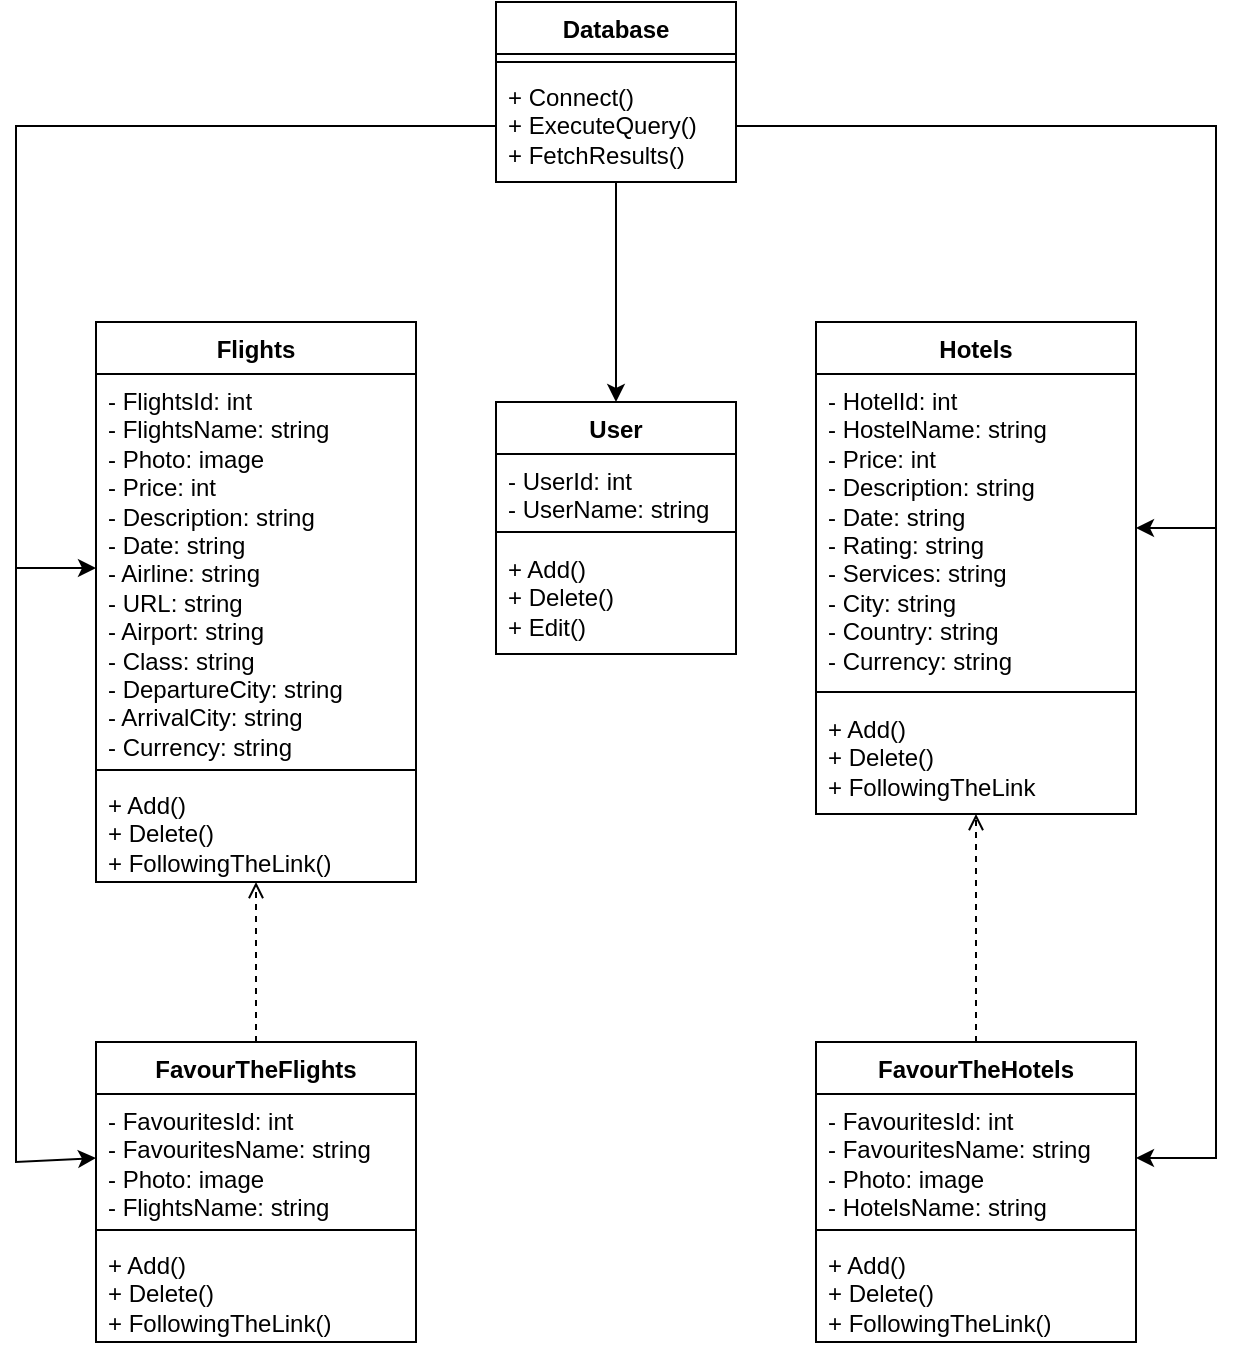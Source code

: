 <mxfile version="27.0.9">
  <diagram name="Страница — 1" id="oOWQUUowt6y8FVHoPB5G">
    <mxGraphModel dx="1082" dy="1292" grid="1" gridSize="10" guides="1" tooltips="1" connect="1" arrows="1" fold="1" page="1" pageScale="1" pageWidth="827" pageHeight="1169" math="0" shadow="0">
      <root>
        <mxCell id="0" />
        <mxCell id="1" parent="0" />
        <mxCell id="wLbmScqUiF-8OM0hG8cs-2" value="Database" style="swimlane;fontStyle=1;align=center;verticalAlign=top;childLayout=stackLayout;horizontal=1;startSize=26;horizontalStack=0;resizeParent=1;resizeParentMax=0;resizeLast=0;collapsible=1;marginBottom=0;whiteSpace=wrap;html=1;" vertex="1" parent="1">
          <mxGeometry x="360" y="240" width="120" height="90" as="geometry" />
        </mxCell>
        <mxCell id="wLbmScqUiF-8OM0hG8cs-4" value="" style="line;strokeWidth=1;fillColor=none;align=left;verticalAlign=middle;spacingTop=-1;spacingLeft=3;spacingRight=3;rotatable=0;labelPosition=right;points=[];portConstraint=eastwest;strokeColor=inherit;" vertex="1" parent="wLbmScqUiF-8OM0hG8cs-2">
          <mxGeometry y="26" width="120" height="8" as="geometry" />
        </mxCell>
        <mxCell id="wLbmScqUiF-8OM0hG8cs-5" value="+ Connect()&lt;div&gt;+ ExecuteQuery()&lt;/div&gt;&lt;div&gt;+ FetchResults()&lt;/div&gt;" style="text;strokeColor=none;fillColor=none;align=left;verticalAlign=top;spacingLeft=4;spacingRight=4;overflow=hidden;rotatable=0;points=[[0,0.5],[1,0.5]];portConstraint=eastwest;whiteSpace=wrap;html=1;" vertex="1" parent="wLbmScqUiF-8OM0hG8cs-2">
          <mxGeometry y="34" width="120" height="56" as="geometry" />
        </mxCell>
        <mxCell id="wLbmScqUiF-8OM0hG8cs-6" value="User" style="swimlane;fontStyle=1;align=center;verticalAlign=top;childLayout=stackLayout;horizontal=1;startSize=26;horizontalStack=0;resizeParent=1;resizeParentMax=0;resizeLast=0;collapsible=1;marginBottom=0;whiteSpace=wrap;html=1;" vertex="1" parent="1">
          <mxGeometry x="360" y="440" width="120" height="126" as="geometry" />
        </mxCell>
        <mxCell id="wLbmScqUiF-8OM0hG8cs-7" value="- UserId: int&lt;div&gt;- UserName: string&lt;/div&gt;" style="text;strokeColor=none;fillColor=none;align=left;verticalAlign=top;spacingLeft=4;spacingRight=4;overflow=hidden;rotatable=0;points=[[0,0.5],[1,0.5]];portConstraint=eastwest;whiteSpace=wrap;html=1;" vertex="1" parent="wLbmScqUiF-8OM0hG8cs-6">
          <mxGeometry y="26" width="120" height="34" as="geometry" />
        </mxCell>
        <mxCell id="wLbmScqUiF-8OM0hG8cs-8" value="" style="line;strokeWidth=1;fillColor=none;align=left;verticalAlign=middle;spacingTop=-1;spacingLeft=3;spacingRight=3;rotatable=0;labelPosition=right;points=[];portConstraint=eastwest;strokeColor=inherit;" vertex="1" parent="wLbmScqUiF-8OM0hG8cs-6">
          <mxGeometry y="60" width="120" height="10" as="geometry" />
        </mxCell>
        <mxCell id="wLbmScqUiF-8OM0hG8cs-11" value="+ Add()&lt;br&gt;&lt;div&gt;+ Delete()&lt;/div&gt;&lt;div&gt;+ Edit()&lt;/div&gt;" style="text;strokeColor=none;fillColor=none;align=left;verticalAlign=top;spacingLeft=4;spacingRight=4;overflow=hidden;rotatable=0;points=[[0,0.5],[1,0.5]];portConstraint=eastwest;whiteSpace=wrap;html=1;" vertex="1" parent="wLbmScqUiF-8OM0hG8cs-6">
          <mxGeometry y="70" width="120" height="56" as="geometry" />
        </mxCell>
        <mxCell id="wLbmScqUiF-8OM0hG8cs-12" value="Hotels" style="swimlane;fontStyle=1;align=center;verticalAlign=top;childLayout=stackLayout;horizontal=1;startSize=26;horizontalStack=0;resizeParent=1;resizeParentMax=0;resizeLast=0;collapsible=1;marginBottom=0;whiteSpace=wrap;html=1;" vertex="1" parent="1">
          <mxGeometry x="520" y="400" width="160" height="246" as="geometry" />
        </mxCell>
        <mxCell id="wLbmScqUiF-8OM0hG8cs-13" value="- HotelId: int&lt;div&gt;- HostelName: string&lt;/div&gt;&lt;div&gt;- Price: int&lt;/div&gt;&lt;div&gt;- Description: string&lt;/div&gt;&lt;div&gt;- Date: string&lt;/div&gt;&lt;div&gt;- Rating: string&lt;/div&gt;&lt;div&gt;- Services: string&lt;/div&gt;&lt;div&gt;- City: string&lt;/div&gt;&lt;div&gt;- Country: string&lt;/div&gt;&lt;div&gt;- Currency: string&lt;/div&gt;" style="text;strokeColor=none;fillColor=none;align=left;verticalAlign=top;spacingLeft=4;spacingRight=4;overflow=hidden;rotatable=0;points=[[0,0.5],[1,0.5]];portConstraint=eastwest;whiteSpace=wrap;html=1;" vertex="1" parent="wLbmScqUiF-8OM0hG8cs-12">
          <mxGeometry y="26" width="160" height="154" as="geometry" />
        </mxCell>
        <mxCell id="wLbmScqUiF-8OM0hG8cs-14" value="" style="line;strokeWidth=1;fillColor=none;align=left;verticalAlign=middle;spacingTop=-1;spacingLeft=3;spacingRight=3;rotatable=0;labelPosition=right;points=[];portConstraint=eastwest;strokeColor=inherit;" vertex="1" parent="wLbmScqUiF-8OM0hG8cs-12">
          <mxGeometry y="180" width="160" height="10" as="geometry" />
        </mxCell>
        <mxCell id="wLbmScqUiF-8OM0hG8cs-15" value="+ Add()&lt;br&gt;&lt;div&gt;+ Delete()&lt;/div&gt;&lt;div&gt;+ FollowingTheLink&lt;/div&gt;" style="text;strokeColor=none;fillColor=none;align=left;verticalAlign=top;spacingLeft=4;spacingRight=4;overflow=hidden;rotatable=0;points=[[0,0.5],[1,0.5]];portConstraint=eastwest;whiteSpace=wrap;html=1;" vertex="1" parent="wLbmScqUiF-8OM0hG8cs-12">
          <mxGeometry y="190" width="160" height="56" as="geometry" />
        </mxCell>
        <mxCell id="wLbmScqUiF-8OM0hG8cs-16" value="Flights" style="swimlane;fontStyle=1;align=center;verticalAlign=top;childLayout=stackLayout;horizontal=1;startSize=26;horizontalStack=0;resizeParent=1;resizeParentMax=0;resizeLast=0;collapsible=1;marginBottom=0;whiteSpace=wrap;html=1;" vertex="1" parent="1">
          <mxGeometry x="160" y="400" width="160" height="280" as="geometry" />
        </mxCell>
        <mxCell id="wLbmScqUiF-8OM0hG8cs-17" value="- FlightsId: int&lt;div&gt;- FlightsName: string&lt;/div&gt;&lt;div&gt;- Photo: image&lt;/div&gt;&lt;div&gt;- Price: int&lt;/div&gt;&lt;div&gt;- Description: string&lt;/div&gt;&lt;div&gt;- Date: string&lt;/div&gt;&lt;div&gt;- Airline: string&lt;/div&gt;&lt;div&gt;- URL: string&lt;/div&gt;&lt;div&gt;- Airport: string&lt;/div&gt;&lt;div&gt;- Class: string&lt;/div&gt;&lt;div&gt;- DepartureCity: string&lt;/div&gt;&lt;div&gt;- ArrivalCity: string&lt;/div&gt;&lt;div&gt;- Currency: string&lt;/div&gt;" style="text;strokeColor=none;fillColor=none;align=left;verticalAlign=top;spacingLeft=4;spacingRight=4;overflow=hidden;rotatable=0;points=[[0,0.5],[1,0.5]];portConstraint=eastwest;whiteSpace=wrap;html=1;" vertex="1" parent="wLbmScqUiF-8OM0hG8cs-16">
          <mxGeometry y="26" width="160" height="194" as="geometry" />
        </mxCell>
        <mxCell id="wLbmScqUiF-8OM0hG8cs-18" value="" style="line;strokeWidth=1;fillColor=none;align=left;verticalAlign=middle;spacingTop=-1;spacingLeft=3;spacingRight=3;rotatable=0;labelPosition=right;points=[];portConstraint=eastwest;strokeColor=inherit;" vertex="1" parent="wLbmScqUiF-8OM0hG8cs-16">
          <mxGeometry y="220" width="160" height="8" as="geometry" />
        </mxCell>
        <mxCell id="wLbmScqUiF-8OM0hG8cs-19" value="+ Add()&lt;div&gt;+ Delete()&lt;/div&gt;&lt;div&gt;+ FollowingTheLink()&lt;/div&gt;" style="text;strokeColor=none;fillColor=none;align=left;verticalAlign=top;spacingLeft=4;spacingRight=4;overflow=hidden;rotatable=0;points=[[0,0.5],[1,0.5]];portConstraint=eastwest;whiteSpace=wrap;html=1;" vertex="1" parent="wLbmScqUiF-8OM0hG8cs-16">
          <mxGeometry y="228" width="160" height="52" as="geometry" />
        </mxCell>
        <mxCell id="wLbmScqUiF-8OM0hG8cs-20" value="FavourTheFlights" style="swimlane;fontStyle=1;align=center;verticalAlign=top;childLayout=stackLayout;horizontal=1;startSize=26;horizontalStack=0;resizeParent=1;resizeParentMax=0;resizeLast=0;collapsible=1;marginBottom=0;whiteSpace=wrap;html=1;" vertex="1" parent="1">
          <mxGeometry x="160" y="760" width="160" height="150" as="geometry" />
        </mxCell>
        <mxCell id="wLbmScqUiF-8OM0hG8cs-21" value="- FavouritesId: int&lt;div&gt;- FavouritesName: string&lt;/div&gt;&lt;div&gt;- Photo: image&lt;/div&gt;&lt;div&gt;- FlightsName: string&lt;/div&gt;" style="text;strokeColor=none;fillColor=none;align=left;verticalAlign=top;spacingLeft=4;spacingRight=4;overflow=hidden;rotatable=0;points=[[0,0.5],[1,0.5]];portConstraint=eastwest;whiteSpace=wrap;html=1;" vertex="1" parent="wLbmScqUiF-8OM0hG8cs-20">
          <mxGeometry y="26" width="160" height="64" as="geometry" />
        </mxCell>
        <mxCell id="wLbmScqUiF-8OM0hG8cs-22" value="" style="line;strokeWidth=1;fillColor=none;align=left;verticalAlign=middle;spacingTop=-1;spacingLeft=3;spacingRight=3;rotatable=0;labelPosition=right;points=[];portConstraint=eastwest;strokeColor=inherit;" vertex="1" parent="wLbmScqUiF-8OM0hG8cs-20">
          <mxGeometry y="90" width="160" height="8" as="geometry" />
        </mxCell>
        <mxCell id="wLbmScqUiF-8OM0hG8cs-23" value="+ Add()&lt;div&gt;+ Delete()&lt;/div&gt;&lt;div&gt;+ FollowingTheLink()&lt;/div&gt;" style="text;strokeColor=none;fillColor=none;align=left;verticalAlign=top;spacingLeft=4;spacingRight=4;overflow=hidden;rotatable=0;points=[[0,0.5],[1,0.5]];portConstraint=eastwest;whiteSpace=wrap;html=1;" vertex="1" parent="wLbmScqUiF-8OM0hG8cs-20">
          <mxGeometry y="98" width="160" height="52" as="geometry" />
        </mxCell>
        <mxCell id="wLbmScqUiF-8OM0hG8cs-24" value="FavourTheHotels" style="swimlane;fontStyle=1;align=center;verticalAlign=top;childLayout=stackLayout;horizontal=1;startSize=26;horizontalStack=0;resizeParent=1;resizeParentMax=0;resizeLast=0;collapsible=1;marginBottom=0;whiteSpace=wrap;html=1;" vertex="1" parent="1">
          <mxGeometry x="520" y="760" width="160" height="150" as="geometry" />
        </mxCell>
        <mxCell id="wLbmScqUiF-8OM0hG8cs-25" value="- FavouritesId: int&lt;div&gt;- FavouritesName: string&lt;/div&gt;&lt;div&gt;- Photo: image&lt;/div&gt;&lt;div&gt;- HotelsName: string&lt;/div&gt;" style="text;strokeColor=none;fillColor=none;align=left;verticalAlign=top;spacingLeft=4;spacingRight=4;overflow=hidden;rotatable=0;points=[[0,0.5],[1,0.5]];portConstraint=eastwest;whiteSpace=wrap;html=1;" vertex="1" parent="wLbmScqUiF-8OM0hG8cs-24">
          <mxGeometry y="26" width="160" height="64" as="geometry" />
        </mxCell>
        <mxCell id="wLbmScqUiF-8OM0hG8cs-26" value="" style="line;strokeWidth=1;fillColor=none;align=left;verticalAlign=middle;spacingTop=-1;spacingLeft=3;spacingRight=3;rotatable=0;labelPosition=right;points=[];portConstraint=eastwest;strokeColor=inherit;" vertex="1" parent="wLbmScqUiF-8OM0hG8cs-24">
          <mxGeometry y="90" width="160" height="8" as="geometry" />
        </mxCell>
        <mxCell id="wLbmScqUiF-8OM0hG8cs-27" value="+ Add()&lt;div&gt;+ Delete()&lt;/div&gt;&lt;div&gt;+ FollowingTheLink()&lt;/div&gt;" style="text;strokeColor=none;fillColor=none;align=left;verticalAlign=top;spacingLeft=4;spacingRight=4;overflow=hidden;rotatable=0;points=[[0,0.5],[1,0.5]];portConstraint=eastwest;whiteSpace=wrap;html=1;" vertex="1" parent="wLbmScqUiF-8OM0hG8cs-24">
          <mxGeometry y="98" width="160" height="52" as="geometry" />
        </mxCell>
        <mxCell id="wLbmScqUiF-8OM0hG8cs-28" value="" style="endArrow=classic;html=1;rounded=0;exitX=0.5;exitY=1;exitDx=0;exitDy=0;entryX=0.5;entryY=0;entryDx=0;entryDy=0;" edge="1" parent="1" source="wLbmScqUiF-8OM0hG8cs-2" target="wLbmScqUiF-8OM0hG8cs-6">
          <mxGeometry width="50" height="50" relative="1" as="geometry">
            <mxPoint x="480" y="380" as="sourcePoint" />
            <mxPoint x="420" y="370" as="targetPoint" />
          </mxGeometry>
        </mxCell>
        <mxCell id="wLbmScqUiF-8OM0hG8cs-29" value="" style="endArrow=classic;html=1;rounded=0;exitX=0;exitY=0.5;exitDx=0;exitDy=0;entryX=0;entryY=0.5;entryDx=0;entryDy=0;" edge="1" parent="1" source="wLbmScqUiF-8OM0hG8cs-5" target="wLbmScqUiF-8OM0hG8cs-17">
          <mxGeometry width="50" height="50" relative="1" as="geometry">
            <mxPoint x="230" y="320" as="sourcePoint" />
            <mxPoint x="40" y="300" as="targetPoint" />
            <Array as="points">
              <mxPoint x="120" y="302" />
              <mxPoint x="120" y="523" />
            </Array>
          </mxGeometry>
        </mxCell>
        <mxCell id="wLbmScqUiF-8OM0hG8cs-30" value="" style="endArrow=classic;html=1;rounded=0;entryX=0;entryY=0.5;entryDx=0;entryDy=0;" edge="1" parent="1" target="wLbmScqUiF-8OM0hG8cs-21">
          <mxGeometry width="50" height="50" relative="1" as="geometry">
            <mxPoint x="120" y="520" as="sourcePoint" />
            <mxPoint x="60" y="630" as="targetPoint" />
            <Array as="points">
              <mxPoint x="120" y="820" />
            </Array>
          </mxGeometry>
        </mxCell>
        <mxCell id="wLbmScqUiF-8OM0hG8cs-31" value="" style="endArrow=classic;html=1;rounded=0;exitX=1;exitY=0.5;exitDx=0;exitDy=0;entryX=1;entryY=0.5;entryDx=0;entryDy=0;" edge="1" parent="1" source="wLbmScqUiF-8OM0hG8cs-5" target="wLbmScqUiF-8OM0hG8cs-13">
          <mxGeometry width="50" height="50" relative="1" as="geometry">
            <mxPoint x="580" y="270" as="sourcePoint" />
            <mxPoint x="630" y="220" as="targetPoint" />
            <Array as="points">
              <mxPoint x="720" y="302" />
              <mxPoint x="720" y="503" />
            </Array>
          </mxGeometry>
        </mxCell>
        <mxCell id="wLbmScqUiF-8OM0hG8cs-32" value="" style="endArrow=classic;html=1;rounded=0;entryX=1;entryY=0.5;entryDx=0;entryDy=0;" edge="1" parent="1" target="wLbmScqUiF-8OM0hG8cs-25">
          <mxGeometry width="50" height="50" relative="1" as="geometry">
            <mxPoint x="720" y="500" as="sourcePoint" />
            <mxPoint x="830" y="660" as="targetPoint" />
            <Array as="points">
              <mxPoint x="720" y="818" />
            </Array>
          </mxGeometry>
        </mxCell>
        <mxCell id="wLbmScqUiF-8OM0hG8cs-33" value="" style="endArrow=open;dashed=1;html=1;rounded=0;exitX=0.5;exitY=0;exitDx=0;exitDy=0;entryX=0.5;entryY=1;entryDx=0;entryDy=0;endFill=0;" edge="1" parent="1" source="wLbmScqUiF-8OM0hG8cs-20" target="wLbmScqUiF-8OM0hG8cs-16">
          <mxGeometry width="50" height="50" relative="1" as="geometry">
            <mxPoint x="260" y="760" as="sourcePoint" />
            <mxPoint x="310" y="710" as="targetPoint" />
          </mxGeometry>
        </mxCell>
        <mxCell id="wLbmScqUiF-8OM0hG8cs-34" value="" style="endArrow=open;dashed=1;html=1;rounded=0;exitX=0.5;exitY=0;exitDx=0;exitDy=0;entryX=0.5;entryY=1;entryDx=0;entryDy=0;endFill=0;" edge="1" parent="1" source="wLbmScqUiF-8OM0hG8cs-24" target="wLbmScqUiF-8OM0hG8cs-12">
          <mxGeometry width="50" height="50" relative="1" as="geometry">
            <mxPoint x="500" y="750" as="sourcePoint" />
            <mxPoint x="550" y="700" as="targetPoint" />
          </mxGeometry>
        </mxCell>
      </root>
    </mxGraphModel>
  </diagram>
</mxfile>
